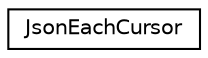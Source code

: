 digraph "Graphical Class Hierarchy"
{
 // LATEX_PDF_SIZE
  edge [fontname="Helvetica",fontsize="10",labelfontname="Helvetica",labelfontsize="10"];
  node [fontname="Helvetica",fontsize="10",shape=record];
  rankdir="LR";
  Node0 [label="JsonEachCursor",height=0.2,width=0.4,color="black", fillcolor="white", style="filled",URL="$db/d1b/sqlite3_8c.html#d4/d29/structJsonEachCursor",tooltip=" "];
}
